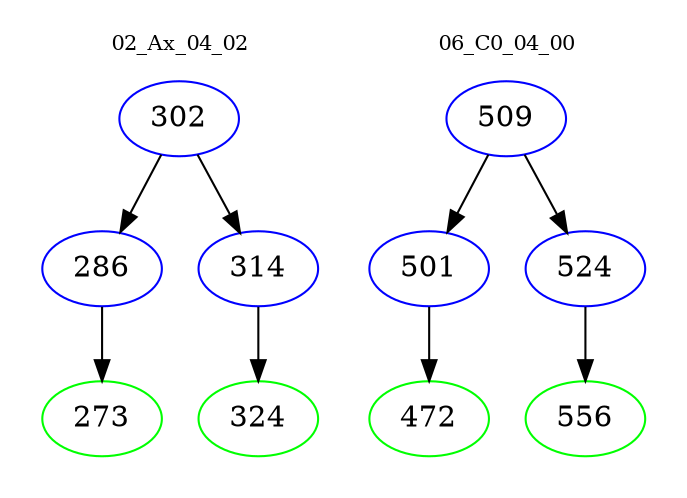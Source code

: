 digraph{
subgraph cluster_0 {
color = white
label = "02_Ax_04_02";
fontsize=10;
T0_302 [label="302", color="blue"]
T0_302 -> T0_286 [color="black"]
T0_286 [label="286", color="blue"]
T0_286 -> T0_273 [color="black"]
T0_273 [label="273", color="green"]
T0_302 -> T0_314 [color="black"]
T0_314 [label="314", color="blue"]
T0_314 -> T0_324 [color="black"]
T0_324 [label="324", color="green"]
}
subgraph cluster_1 {
color = white
label = "06_C0_04_00";
fontsize=10;
T1_509 [label="509", color="blue"]
T1_509 -> T1_501 [color="black"]
T1_501 [label="501", color="blue"]
T1_501 -> T1_472 [color="black"]
T1_472 [label="472", color="green"]
T1_509 -> T1_524 [color="black"]
T1_524 [label="524", color="blue"]
T1_524 -> T1_556 [color="black"]
T1_556 [label="556", color="green"]
}
}
